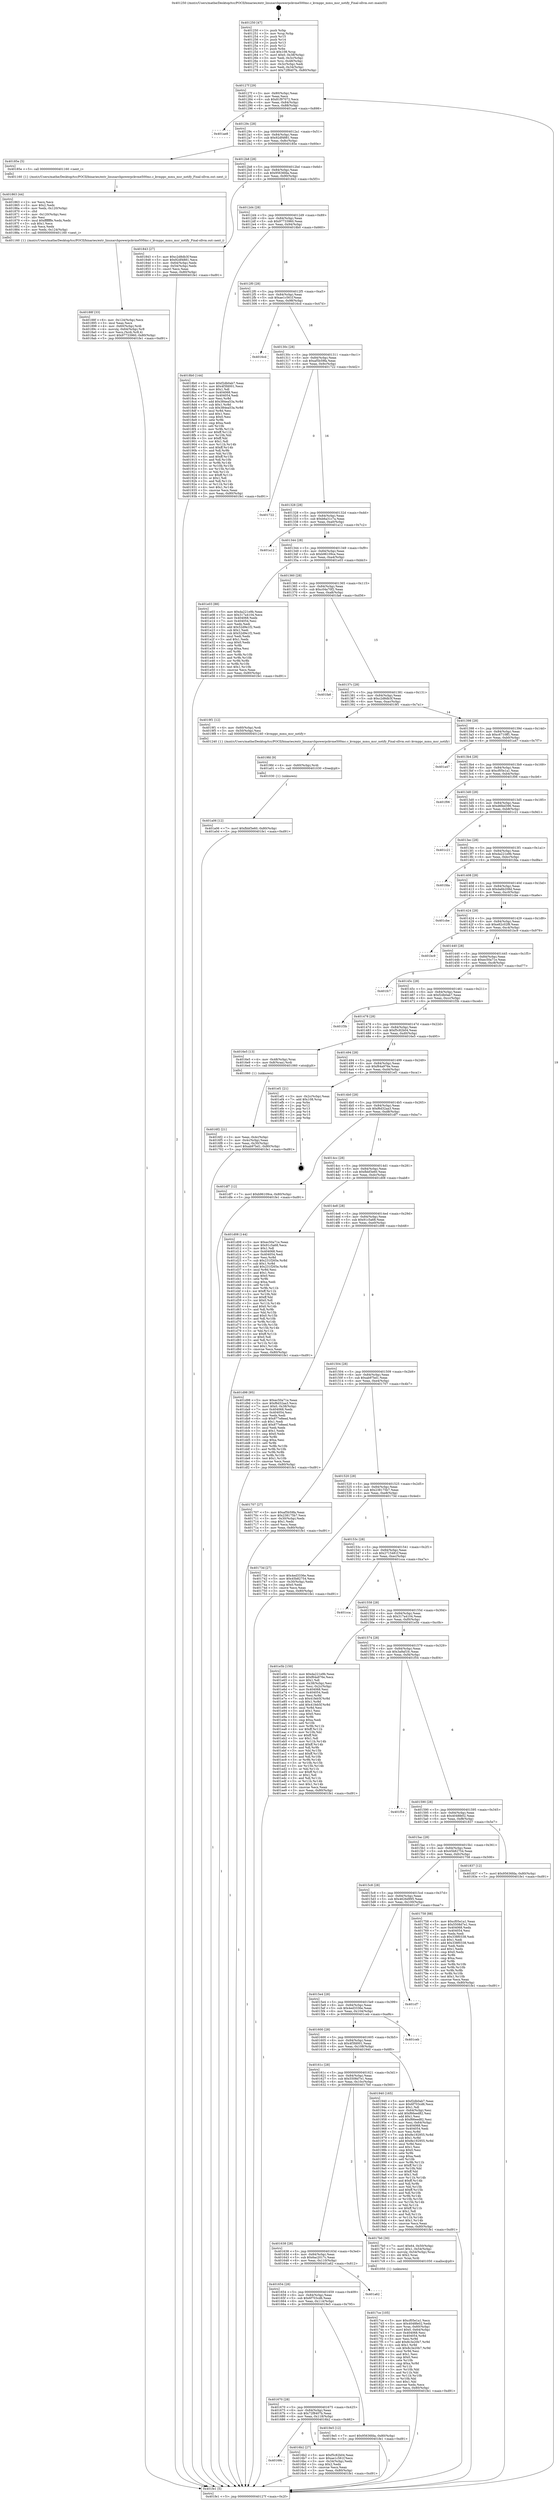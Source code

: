 digraph "0x401250" {
  label = "0x401250 (/mnt/c/Users/mathe/Desktop/tcc/POCII/binaries/extr_linuxarchpowerpckvme500mc.c_kvmppc_mmu_msr_notify_Final-ollvm.out::main(0))"
  labelloc = "t"
  node[shape=record]

  Entry [label="",width=0.3,height=0.3,shape=circle,fillcolor=black,style=filled]
  "0x40127f" [label="{
     0x40127f [29]\l
     | [instrs]\l
     &nbsp;&nbsp;0x40127f \<+3\>: mov -0x80(%rbp),%eax\l
     &nbsp;&nbsp;0x401282 \<+2\>: mov %eax,%ecx\l
     &nbsp;&nbsp;0x401284 \<+6\>: sub $0x81f97072,%ecx\l
     &nbsp;&nbsp;0x40128a \<+6\>: mov %eax,-0x84(%rbp)\l
     &nbsp;&nbsp;0x401290 \<+6\>: mov %ecx,-0x88(%rbp)\l
     &nbsp;&nbsp;0x401296 \<+6\>: je 0000000000401ae8 \<main+0x898\>\l
  }"]
  "0x401ae8" [label="{
     0x401ae8\l
  }", style=dashed]
  "0x40129c" [label="{
     0x40129c [28]\l
     | [instrs]\l
     &nbsp;&nbsp;0x40129c \<+5\>: jmp 00000000004012a1 \<main+0x51\>\l
     &nbsp;&nbsp;0x4012a1 \<+6\>: mov -0x84(%rbp),%eax\l
     &nbsp;&nbsp;0x4012a7 \<+5\>: sub $0x92df4881,%eax\l
     &nbsp;&nbsp;0x4012ac \<+6\>: mov %eax,-0x8c(%rbp)\l
     &nbsp;&nbsp;0x4012b2 \<+6\>: je 000000000040185e \<main+0x60e\>\l
  }"]
  Exit [label="",width=0.3,height=0.3,shape=circle,fillcolor=black,style=filled,peripheries=2]
  "0x40185e" [label="{
     0x40185e [5]\l
     | [instrs]\l
     &nbsp;&nbsp;0x40185e \<+5\>: call 0000000000401160 \<next_i\>\l
     | [calls]\l
     &nbsp;&nbsp;0x401160 \{1\} (/mnt/c/Users/mathe/Desktop/tcc/POCII/binaries/extr_linuxarchpowerpckvme500mc.c_kvmppc_mmu_msr_notify_Final-ollvm.out::next_i)\l
  }"]
  "0x4012b8" [label="{
     0x4012b8 [28]\l
     | [instrs]\l
     &nbsp;&nbsp;0x4012b8 \<+5\>: jmp 00000000004012bd \<main+0x6d\>\l
     &nbsp;&nbsp;0x4012bd \<+6\>: mov -0x84(%rbp),%eax\l
     &nbsp;&nbsp;0x4012c3 \<+5\>: sub $0x95636fda,%eax\l
     &nbsp;&nbsp;0x4012c8 \<+6\>: mov %eax,-0x90(%rbp)\l
     &nbsp;&nbsp;0x4012ce \<+6\>: je 0000000000401843 \<main+0x5f3\>\l
  }"]
  "0x401a06" [label="{
     0x401a06 [12]\l
     | [instrs]\l
     &nbsp;&nbsp;0x401a06 \<+7\>: movl $0xfbbf3e60,-0x80(%rbp)\l
     &nbsp;&nbsp;0x401a0d \<+5\>: jmp 0000000000401fe1 \<main+0xd91\>\l
  }"]
  "0x401843" [label="{
     0x401843 [27]\l
     | [instrs]\l
     &nbsp;&nbsp;0x401843 \<+5\>: mov $0xc2d8db3f,%eax\l
     &nbsp;&nbsp;0x401848 \<+5\>: mov $0x92df4881,%ecx\l
     &nbsp;&nbsp;0x40184d \<+3\>: mov -0x64(%rbp),%edx\l
     &nbsp;&nbsp;0x401850 \<+3\>: cmp -0x54(%rbp),%edx\l
     &nbsp;&nbsp;0x401853 \<+3\>: cmovl %ecx,%eax\l
     &nbsp;&nbsp;0x401856 \<+3\>: mov %eax,-0x80(%rbp)\l
     &nbsp;&nbsp;0x401859 \<+5\>: jmp 0000000000401fe1 \<main+0xd91\>\l
  }"]
  "0x4012d4" [label="{
     0x4012d4 [28]\l
     | [instrs]\l
     &nbsp;&nbsp;0x4012d4 \<+5\>: jmp 00000000004012d9 \<main+0x89\>\l
     &nbsp;&nbsp;0x4012d9 \<+6\>: mov -0x84(%rbp),%eax\l
     &nbsp;&nbsp;0x4012df \<+5\>: sub $0x97733960,%eax\l
     &nbsp;&nbsp;0x4012e4 \<+6\>: mov %eax,-0x94(%rbp)\l
     &nbsp;&nbsp;0x4012ea \<+6\>: je 00000000004018b0 \<main+0x660\>\l
  }"]
  "0x4019fd" [label="{
     0x4019fd [9]\l
     | [instrs]\l
     &nbsp;&nbsp;0x4019fd \<+4\>: mov -0x60(%rbp),%rdi\l
     &nbsp;&nbsp;0x401a01 \<+5\>: call 0000000000401030 \<free@plt\>\l
     | [calls]\l
     &nbsp;&nbsp;0x401030 \{1\} (unknown)\l
  }"]
  "0x4018b0" [label="{
     0x4018b0 [144]\l
     | [instrs]\l
     &nbsp;&nbsp;0x4018b0 \<+5\>: mov $0xf2db0ab7,%eax\l
     &nbsp;&nbsp;0x4018b5 \<+5\>: mov $0x4f3fd001,%ecx\l
     &nbsp;&nbsp;0x4018ba \<+2\>: mov $0x1,%dl\l
     &nbsp;&nbsp;0x4018bc \<+7\>: mov 0x404068,%esi\l
     &nbsp;&nbsp;0x4018c3 \<+7\>: mov 0x404054,%edi\l
     &nbsp;&nbsp;0x4018ca \<+3\>: mov %esi,%r8d\l
     &nbsp;&nbsp;0x4018cd \<+7\>: add $0x384ea53a,%r8d\l
     &nbsp;&nbsp;0x4018d4 \<+4\>: sub $0x1,%r8d\l
     &nbsp;&nbsp;0x4018d8 \<+7\>: sub $0x384ea53a,%r8d\l
     &nbsp;&nbsp;0x4018df \<+4\>: imul %r8d,%esi\l
     &nbsp;&nbsp;0x4018e3 \<+3\>: and $0x1,%esi\l
     &nbsp;&nbsp;0x4018e6 \<+3\>: cmp $0x0,%esi\l
     &nbsp;&nbsp;0x4018e9 \<+4\>: sete %r9b\l
     &nbsp;&nbsp;0x4018ed \<+3\>: cmp $0xa,%edi\l
     &nbsp;&nbsp;0x4018f0 \<+4\>: setl %r10b\l
     &nbsp;&nbsp;0x4018f4 \<+3\>: mov %r9b,%r11b\l
     &nbsp;&nbsp;0x4018f7 \<+4\>: xor $0xff,%r11b\l
     &nbsp;&nbsp;0x4018fb \<+3\>: mov %r10b,%bl\l
     &nbsp;&nbsp;0x4018fe \<+3\>: xor $0xff,%bl\l
     &nbsp;&nbsp;0x401901 \<+3\>: xor $0x1,%dl\l
     &nbsp;&nbsp;0x401904 \<+3\>: mov %r11b,%r14b\l
     &nbsp;&nbsp;0x401907 \<+4\>: and $0xff,%r14b\l
     &nbsp;&nbsp;0x40190b \<+3\>: and %dl,%r9b\l
     &nbsp;&nbsp;0x40190e \<+3\>: mov %bl,%r15b\l
     &nbsp;&nbsp;0x401911 \<+4\>: and $0xff,%r15b\l
     &nbsp;&nbsp;0x401915 \<+3\>: and %dl,%r10b\l
     &nbsp;&nbsp;0x401918 \<+3\>: or %r9b,%r14b\l
     &nbsp;&nbsp;0x40191b \<+3\>: or %r10b,%r15b\l
     &nbsp;&nbsp;0x40191e \<+3\>: xor %r15b,%r14b\l
     &nbsp;&nbsp;0x401921 \<+3\>: or %bl,%r11b\l
     &nbsp;&nbsp;0x401924 \<+4\>: xor $0xff,%r11b\l
     &nbsp;&nbsp;0x401928 \<+3\>: or $0x1,%dl\l
     &nbsp;&nbsp;0x40192b \<+3\>: and %dl,%r11b\l
     &nbsp;&nbsp;0x40192e \<+3\>: or %r11b,%r14b\l
     &nbsp;&nbsp;0x401931 \<+4\>: test $0x1,%r14b\l
     &nbsp;&nbsp;0x401935 \<+3\>: cmovne %ecx,%eax\l
     &nbsp;&nbsp;0x401938 \<+3\>: mov %eax,-0x80(%rbp)\l
     &nbsp;&nbsp;0x40193b \<+5\>: jmp 0000000000401fe1 \<main+0xd91\>\l
  }"]
  "0x4012f0" [label="{
     0x4012f0 [28]\l
     | [instrs]\l
     &nbsp;&nbsp;0x4012f0 \<+5\>: jmp 00000000004012f5 \<main+0xa5\>\l
     &nbsp;&nbsp;0x4012f5 \<+6\>: mov -0x84(%rbp),%eax\l
     &nbsp;&nbsp;0x4012fb \<+5\>: sub $0xae1c561f,%eax\l
     &nbsp;&nbsp;0x401300 \<+6\>: mov %eax,-0x98(%rbp)\l
     &nbsp;&nbsp;0x401306 \<+6\>: je 00000000004016cd \<main+0x47d\>\l
  }"]
  "0x40188f" [label="{
     0x40188f [33]\l
     | [instrs]\l
     &nbsp;&nbsp;0x40188f \<+6\>: mov -0x124(%rbp),%ecx\l
     &nbsp;&nbsp;0x401895 \<+3\>: imul %eax,%ecx\l
     &nbsp;&nbsp;0x401898 \<+4\>: mov -0x60(%rbp),%rdi\l
     &nbsp;&nbsp;0x40189c \<+4\>: movslq -0x64(%rbp),%r8\l
     &nbsp;&nbsp;0x4018a0 \<+4\>: mov %ecx,(%rdi,%r8,4)\l
     &nbsp;&nbsp;0x4018a4 \<+7\>: movl $0x97733960,-0x80(%rbp)\l
     &nbsp;&nbsp;0x4018ab \<+5\>: jmp 0000000000401fe1 \<main+0xd91\>\l
  }"]
  "0x4016cd" [label="{
     0x4016cd\l
  }", style=dashed]
  "0x40130c" [label="{
     0x40130c [28]\l
     | [instrs]\l
     &nbsp;&nbsp;0x40130c \<+5\>: jmp 0000000000401311 \<main+0xc1\>\l
     &nbsp;&nbsp;0x401311 \<+6\>: mov -0x84(%rbp),%eax\l
     &nbsp;&nbsp;0x401317 \<+5\>: sub $0xaf5b59fa,%eax\l
     &nbsp;&nbsp;0x40131c \<+6\>: mov %eax,-0x9c(%rbp)\l
     &nbsp;&nbsp;0x401322 \<+6\>: je 0000000000401722 \<main+0x4d2\>\l
  }"]
  "0x401863" [label="{
     0x401863 [44]\l
     | [instrs]\l
     &nbsp;&nbsp;0x401863 \<+2\>: xor %ecx,%ecx\l
     &nbsp;&nbsp;0x401865 \<+5\>: mov $0x2,%edx\l
     &nbsp;&nbsp;0x40186a \<+6\>: mov %edx,-0x120(%rbp)\l
     &nbsp;&nbsp;0x401870 \<+1\>: cltd\l
     &nbsp;&nbsp;0x401871 \<+6\>: mov -0x120(%rbp),%esi\l
     &nbsp;&nbsp;0x401877 \<+2\>: idiv %esi\l
     &nbsp;&nbsp;0x401879 \<+6\>: imul $0xfffffffe,%edx,%edx\l
     &nbsp;&nbsp;0x40187f \<+3\>: sub $0x1,%ecx\l
     &nbsp;&nbsp;0x401882 \<+2\>: sub %ecx,%edx\l
     &nbsp;&nbsp;0x401884 \<+6\>: mov %edx,-0x124(%rbp)\l
     &nbsp;&nbsp;0x40188a \<+5\>: call 0000000000401160 \<next_i\>\l
     | [calls]\l
     &nbsp;&nbsp;0x401160 \{1\} (/mnt/c/Users/mathe/Desktop/tcc/POCII/binaries/extr_linuxarchpowerpckvme500mc.c_kvmppc_mmu_msr_notify_Final-ollvm.out::next_i)\l
  }"]
  "0x401722" [label="{
     0x401722\l
  }", style=dashed]
  "0x401328" [label="{
     0x401328 [28]\l
     | [instrs]\l
     &nbsp;&nbsp;0x401328 \<+5\>: jmp 000000000040132d \<main+0xdd\>\l
     &nbsp;&nbsp;0x40132d \<+6\>: mov -0x84(%rbp),%eax\l
     &nbsp;&nbsp;0x401333 \<+5\>: sub $0xb6a31c7a,%eax\l
     &nbsp;&nbsp;0x401338 \<+6\>: mov %eax,-0xa0(%rbp)\l
     &nbsp;&nbsp;0x40133e \<+6\>: je 0000000000401a12 \<main+0x7c2\>\l
  }"]
  "0x4017ce" [label="{
     0x4017ce [105]\l
     | [instrs]\l
     &nbsp;&nbsp;0x4017ce \<+5\>: mov $0xcf05e1a1,%ecx\l
     &nbsp;&nbsp;0x4017d3 \<+5\>: mov $0x4048fe02,%edx\l
     &nbsp;&nbsp;0x4017d8 \<+4\>: mov %rax,-0x60(%rbp)\l
     &nbsp;&nbsp;0x4017dc \<+7\>: movl $0x0,-0x64(%rbp)\l
     &nbsp;&nbsp;0x4017e3 \<+7\>: mov 0x404068,%esi\l
     &nbsp;&nbsp;0x4017ea \<+8\>: mov 0x404054,%r8d\l
     &nbsp;&nbsp;0x4017f2 \<+3\>: mov %esi,%r9d\l
     &nbsp;&nbsp;0x4017f5 \<+7\>: add $0x8c3e20b7,%r9d\l
     &nbsp;&nbsp;0x4017fc \<+4\>: sub $0x1,%r9d\l
     &nbsp;&nbsp;0x401800 \<+7\>: sub $0x8c3e20b7,%r9d\l
     &nbsp;&nbsp;0x401807 \<+4\>: imul %r9d,%esi\l
     &nbsp;&nbsp;0x40180b \<+3\>: and $0x1,%esi\l
     &nbsp;&nbsp;0x40180e \<+3\>: cmp $0x0,%esi\l
     &nbsp;&nbsp;0x401811 \<+4\>: sete %r10b\l
     &nbsp;&nbsp;0x401815 \<+4\>: cmp $0xa,%r8d\l
     &nbsp;&nbsp;0x401819 \<+4\>: setl %r11b\l
     &nbsp;&nbsp;0x40181d \<+3\>: mov %r10b,%bl\l
     &nbsp;&nbsp;0x401820 \<+3\>: and %r11b,%bl\l
     &nbsp;&nbsp;0x401823 \<+3\>: xor %r11b,%r10b\l
     &nbsp;&nbsp;0x401826 \<+3\>: or %r10b,%bl\l
     &nbsp;&nbsp;0x401829 \<+3\>: test $0x1,%bl\l
     &nbsp;&nbsp;0x40182c \<+3\>: cmovne %edx,%ecx\l
     &nbsp;&nbsp;0x40182f \<+3\>: mov %ecx,-0x80(%rbp)\l
     &nbsp;&nbsp;0x401832 \<+5\>: jmp 0000000000401fe1 \<main+0xd91\>\l
  }"]
  "0x401a12" [label="{
     0x401a12\l
  }", style=dashed]
  "0x401344" [label="{
     0x401344 [28]\l
     | [instrs]\l
     &nbsp;&nbsp;0x401344 \<+5\>: jmp 0000000000401349 \<main+0xf9\>\l
     &nbsp;&nbsp;0x401349 \<+6\>: mov -0x84(%rbp),%eax\l
     &nbsp;&nbsp;0x40134f \<+5\>: sub $0xb96109ce,%eax\l
     &nbsp;&nbsp;0x401354 \<+6\>: mov %eax,-0xa4(%rbp)\l
     &nbsp;&nbsp;0x40135a \<+6\>: je 0000000000401e03 \<main+0xbb3\>\l
  }"]
  "0x4016f2" [label="{
     0x4016f2 [21]\l
     | [instrs]\l
     &nbsp;&nbsp;0x4016f2 \<+3\>: mov %eax,-0x4c(%rbp)\l
     &nbsp;&nbsp;0x4016f5 \<+3\>: mov -0x4c(%rbp),%eax\l
     &nbsp;&nbsp;0x4016f8 \<+3\>: mov %eax,-0x30(%rbp)\l
     &nbsp;&nbsp;0x4016fb \<+7\>: movl $0xab97bd1,-0x80(%rbp)\l
     &nbsp;&nbsp;0x401702 \<+5\>: jmp 0000000000401fe1 \<main+0xd91\>\l
  }"]
  "0x401e03" [label="{
     0x401e03 [88]\l
     | [instrs]\l
     &nbsp;&nbsp;0x401e03 \<+5\>: mov $0xda221e9b,%eax\l
     &nbsp;&nbsp;0x401e08 \<+5\>: mov $0x317a4104,%ecx\l
     &nbsp;&nbsp;0x401e0d \<+7\>: mov 0x404068,%edx\l
     &nbsp;&nbsp;0x401e14 \<+7\>: mov 0x404054,%esi\l
     &nbsp;&nbsp;0x401e1b \<+2\>: mov %edx,%edi\l
     &nbsp;&nbsp;0x401e1d \<+6\>: add $0x52d9e1f2,%edi\l
     &nbsp;&nbsp;0x401e23 \<+3\>: sub $0x1,%edi\l
     &nbsp;&nbsp;0x401e26 \<+6\>: sub $0x52d9e1f2,%edi\l
     &nbsp;&nbsp;0x401e2c \<+3\>: imul %edi,%edx\l
     &nbsp;&nbsp;0x401e2f \<+3\>: and $0x1,%edx\l
     &nbsp;&nbsp;0x401e32 \<+3\>: cmp $0x0,%edx\l
     &nbsp;&nbsp;0x401e35 \<+4\>: sete %r8b\l
     &nbsp;&nbsp;0x401e39 \<+3\>: cmp $0xa,%esi\l
     &nbsp;&nbsp;0x401e3c \<+4\>: setl %r9b\l
     &nbsp;&nbsp;0x401e40 \<+3\>: mov %r8b,%r10b\l
     &nbsp;&nbsp;0x401e43 \<+3\>: and %r9b,%r10b\l
     &nbsp;&nbsp;0x401e46 \<+3\>: xor %r9b,%r8b\l
     &nbsp;&nbsp;0x401e49 \<+3\>: or %r8b,%r10b\l
     &nbsp;&nbsp;0x401e4c \<+4\>: test $0x1,%r10b\l
     &nbsp;&nbsp;0x401e50 \<+3\>: cmovne %ecx,%eax\l
     &nbsp;&nbsp;0x401e53 \<+3\>: mov %eax,-0x80(%rbp)\l
     &nbsp;&nbsp;0x401e56 \<+5\>: jmp 0000000000401fe1 \<main+0xd91\>\l
  }"]
  "0x401360" [label="{
     0x401360 [28]\l
     | [instrs]\l
     &nbsp;&nbsp;0x401360 \<+5\>: jmp 0000000000401365 \<main+0x115\>\l
     &nbsp;&nbsp;0x401365 \<+6\>: mov -0x84(%rbp),%eax\l
     &nbsp;&nbsp;0x40136b \<+5\>: sub $0xc04a70f2,%eax\l
     &nbsp;&nbsp;0x401370 \<+6\>: mov %eax,-0xa8(%rbp)\l
     &nbsp;&nbsp;0x401376 \<+6\>: je 0000000000401fa6 \<main+0xd56\>\l
  }"]
  "0x401250" [label="{
     0x401250 [47]\l
     | [instrs]\l
     &nbsp;&nbsp;0x401250 \<+1\>: push %rbp\l
     &nbsp;&nbsp;0x401251 \<+3\>: mov %rsp,%rbp\l
     &nbsp;&nbsp;0x401254 \<+2\>: push %r15\l
     &nbsp;&nbsp;0x401256 \<+2\>: push %r14\l
     &nbsp;&nbsp;0x401258 \<+2\>: push %r13\l
     &nbsp;&nbsp;0x40125a \<+2\>: push %r12\l
     &nbsp;&nbsp;0x40125c \<+1\>: push %rbx\l
     &nbsp;&nbsp;0x40125d \<+7\>: sub $0x108,%rsp\l
     &nbsp;&nbsp;0x401264 \<+7\>: movl $0x0,-0x38(%rbp)\l
     &nbsp;&nbsp;0x40126b \<+3\>: mov %edi,-0x3c(%rbp)\l
     &nbsp;&nbsp;0x40126e \<+4\>: mov %rsi,-0x48(%rbp)\l
     &nbsp;&nbsp;0x401272 \<+3\>: mov -0x3c(%rbp),%edi\l
     &nbsp;&nbsp;0x401275 \<+3\>: mov %edi,-0x34(%rbp)\l
     &nbsp;&nbsp;0x401278 \<+7\>: movl $0x72f8407b,-0x80(%rbp)\l
  }"]
  "0x401fa6" [label="{
     0x401fa6\l
  }", style=dashed]
  "0x40137c" [label="{
     0x40137c [28]\l
     | [instrs]\l
     &nbsp;&nbsp;0x40137c \<+5\>: jmp 0000000000401381 \<main+0x131\>\l
     &nbsp;&nbsp;0x401381 \<+6\>: mov -0x84(%rbp),%eax\l
     &nbsp;&nbsp;0x401387 \<+5\>: sub $0xc2d8db3f,%eax\l
     &nbsp;&nbsp;0x40138c \<+6\>: mov %eax,-0xac(%rbp)\l
     &nbsp;&nbsp;0x401392 \<+6\>: je 00000000004019f1 \<main+0x7a1\>\l
  }"]
  "0x401fe1" [label="{
     0x401fe1 [5]\l
     | [instrs]\l
     &nbsp;&nbsp;0x401fe1 \<+5\>: jmp 000000000040127f \<main+0x2f\>\l
  }"]
  "0x4019f1" [label="{
     0x4019f1 [12]\l
     | [instrs]\l
     &nbsp;&nbsp;0x4019f1 \<+4\>: mov -0x60(%rbp),%rdi\l
     &nbsp;&nbsp;0x4019f5 \<+3\>: mov -0x50(%rbp),%esi\l
     &nbsp;&nbsp;0x4019f8 \<+5\>: call 0000000000401240 \<kvmppc_mmu_msr_notify\>\l
     | [calls]\l
     &nbsp;&nbsp;0x401240 \{1\} (/mnt/c/Users/mathe/Desktop/tcc/POCII/binaries/extr_linuxarchpowerpckvme500mc.c_kvmppc_mmu_msr_notify_Final-ollvm.out::kvmppc_mmu_msr_notify)\l
  }"]
  "0x401398" [label="{
     0x401398 [28]\l
     | [instrs]\l
     &nbsp;&nbsp;0x401398 \<+5\>: jmp 000000000040139d \<main+0x14d\>\l
     &nbsp;&nbsp;0x40139d \<+6\>: mov -0x84(%rbp),%eax\l
     &nbsp;&nbsp;0x4013a3 \<+5\>: sub $0xc6710ff1,%eax\l
     &nbsp;&nbsp;0x4013a8 \<+6\>: mov %eax,-0xb0(%rbp)\l
     &nbsp;&nbsp;0x4013ae \<+6\>: je 0000000000401a47 \<main+0x7f7\>\l
  }"]
  "0x40168c" [label="{
     0x40168c\l
  }", style=dashed]
  "0x401a47" [label="{
     0x401a47\l
  }", style=dashed]
  "0x4013b4" [label="{
     0x4013b4 [28]\l
     | [instrs]\l
     &nbsp;&nbsp;0x4013b4 \<+5\>: jmp 00000000004013b9 \<main+0x169\>\l
     &nbsp;&nbsp;0x4013b9 \<+6\>: mov -0x84(%rbp),%eax\l
     &nbsp;&nbsp;0x4013bf \<+5\>: sub $0xcf05e1a1,%eax\l
     &nbsp;&nbsp;0x4013c4 \<+6\>: mov %eax,-0xb4(%rbp)\l
     &nbsp;&nbsp;0x4013ca \<+6\>: je 0000000000401f06 \<main+0xcb6\>\l
  }"]
  "0x4016b2" [label="{
     0x4016b2 [27]\l
     | [instrs]\l
     &nbsp;&nbsp;0x4016b2 \<+5\>: mov $0xf5c82b04,%eax\l
     &nbsp;&nbsp;0x4016b7 \<+5\>: mov $0xae1c561f,%ecx\l
     &nbsp;&nbsp;0x4016bc \<+3\>: mov -0x34(%rbp),%edx\l
     &nbsp;&nbsp;0x4016bf \<+3\>: cmp $0x2,%edx\l
     &nbsp;&nbsp;0x4016c2 \<+3\>: cmovne %ecx,%eax\l
     &nbsp;&nbsp;0x4016c5 \<+3\>: mov %eax,-0x80(%rbp)\l
     &nbsp;&nbsp;0x4016c8 \<+5\>: jmp 0000000000401fe1 \<main+0xd91\>\l
  }"]
  "0x401f06" [label="{
     0x401f06\l
  }", style=dashed]
  "0x4013d0" [label="{
     0x4013d0 [28]\l
     | [instrs]\l
     &nbsp;&nbsp;0x4013d0 \<+5\>: jmp 00000000004013d5 \<main+0x185\>\l
     &nbsp;&nbsp;0x4013d5 \<+6\>: mov -0x84(%rbp),%eax\l
     &nbsp;&nbsp;0x4013db \<+5\>: sub $0xd6fed396,%eax\l
     &nbsp;&nbsp;0x4013e0 \<+6\>: mov %eax,-0xb8(%rbp)\l
     &nbsp;&nbsp;0x4013e6 \<+6\>: je 0000000000401c21 \<main+0x9d1\>\l
  }"]
  "0x401670" [label="{
     0x401670 [28]\l
     | [instrs]\l
     &nbsp;&nbsp;0x401670 \<+5\>: jmp 0000000000401675 \<main+0x425\>\l
     &nbsp;&nbsp;0x401675 \<+6\>: mov -0x84(%rbp),%eax\l
     &nbsp;&nbsp;0x40167b \<+5\>: sub $0x72f8407b,%eax\l
     &nbsp;&nbsp;0x401680 \<+6\>: mov %eax,-0x118(%rbp)\l
     &nbsp;&nbsp;0x401686 \<+6\>: je 00000000004016b2 \<main+0x462\>\l
  }"]
  "0x401c21" [label="{
     0x401c21\l
  }", style=dashed]
  "0x4013ec" [label="{
     0x4013ec [28]\l
     | [instrs]\l
     &nbsp;&nbsp;0x4013ec \<+5\>: jmp 00000000004013f1 \<main+0x1a1\>\l
     &nbsp;&nbsp;0x4013f1 \<+6\>: mov -0x84(%rbp),%eax\l
     &nbsp;&nbsp;0x4013f7 \<+5\>: sub $0xda221e9b,%eax\l
     &nbsp;&nbsp;0x4013fc \<+6\>: mov %eax,-0xbc(%rbp)\l
     &nbsp;&nbsp;0x401402 \<+6\>: je 0000000000401fda \<main+0xd8a\>\l
  }"]
  "0x4019e5" [label="{
     0x4019e5 [12]\l
     | [instrs]\l
     &nbsp;&nbsp;0x4019e5 \<+7\>: movl $0x95636fda,-0x80(%rbp)\l
     &nbsp;&nbsp;0x4019ec \<+5\>: jmp 0000000000401fe1 \<main+0xd91\>\l
  }"]
  "0x401fda" [label="{
     0x401fda\l
  }", style=dashed]
  "0x401408" [label="{
     0x401408 [28]\l
     | [instrs]\l
     &nbsp;&nbsp;0x401408 \<+5\>: jmp 000000000040140d \<main+0x1bd\>\l
     &nbsp;&nbsp;0x40140d \<+6\>: mov -0x84(%rbp),%eax\l
     &nbsp;&nbsp;0x401413 \<+5\>: sub $0xda6b208d,%eax\l
     &nbsp;&nbsp;0x401418 \<+6\>: mov %eax,-0xc0(%rbp)\l
     &nbsp;&nbsp;0x40141e \<+6\>: je 0000000000401cbe \<main+0xa6e\>\l
  }"]
  "0x401654" [label="{
     0x401654 [28]\l
     | [instrs]\l
     &nbsp;&nbsp;0x401654 \<+5\>: jmp 0000000000401659 \<main+0x409\>\l
     &nbsp;&nbsp;0x401659 \<+6\>: mov -0x84(%rbp),%eax\l
     &nbsp;&nbsp;0x40165f \<+5\>: sub $0x6f703cd6,%eax\l
     &nbsp;&nbsp;0x401664 \<+6\>: mov %eax,-0x114(%rbp)\l
     &nbsp;&nbsp;0x40166a \<+6\>: je 00000000004019e5 \<main+0x795\>\l
  }"]
  "0x401cbe" [label="{
     0x401cbe\l
  }", style=dashed]
  "0x401424" [label="{
     0x401424 [28]\l
     | [instrs]\l
     &nbsp;&nbsp;0x401424 \<+5\>: jmp 0000000000401429 \<main+0x1d9\>\l
     &nbsp;&nbsp;0x401429 \<+6\>: mov -0x84(%rbp),%eax\l
     &nbsp;&nbsp;0x40142f \<+5\>: sub $0xe82c02f8,%eax\l
     &nbsp;&nbsp;0x401434 \<+6\>: mov %eax,-0xc4(%rbp)\l
     &nbsp;&nbsp;0x40143a \<+6\>: je 0000000000401bc9 \<main+0x979\>\l
  }"]
  "0x401a62" [label="{
     0x401a62\l
  }", style=dashed]
  "0x401bc9" [label="{
     0x401bc9\l
  }", style=dashed]
  "0x401440" [label="{
     0x401440 [28]\l
     | [instrs]\l
     &nbsp;&nbsp;0x401440 \<+5\>: jmp 0000000000401445 \<main+0x1f5\>\l
     &nbsp;&nbsp;0x401445 \<+6\>: mov -0x84(%rbp),%eax\l
     &nbsp;&nbsp;0x40144b \<+5\>: sub $0xec50a71e,%eax\l
     &nbsp;&nbsp;0x401450 \<+6\>: mov %eax,-0xc8(%rbp)\l
     &nbsp;&nbsp;0x401456 \<+6\>: je 0000000000401fc7 \<main+0xd77\>\l
  }"]
  "0x401638" [label="{
     0x401638 [28]\l
     | [instrs]\l
     &nbsp;&nbsp;0x401638 \<+5\>: jmp 000000000040163d \<main+0x3ed\>\l
     &nbsp;&nbsp;0x40163d \<+6\>: mov -0x84(%rbp),%eax\l
     &nbsp;&nbsp;0x401643 \<+5\>: sub $0x6ac2017c,%eax\l
     &nbsp;&nbsp;0x401648 \<+6\>: mov %eax,-0x110(%rbp)\l
     &nbsp;&nbsp;0x40164e \<+6\>: je 0000000000401a62 \<main+0x812\>\l
  }"]
  "0x401fc7" [label="{
     0x401fc7\l
  }", style=dashed]
  "0x40145c" [label="{
     0x40145c [28]\l
     | [instrs]\l
     &nbsp;&nbsp;0x40145c \<+5\>: jmp 0000000000401461 \<main+0x211\>\l
     &nbsp;&nbsp;0x401461 \<+6\>: mov -0x84(%rbp),%eax\l
     &nbsp;&nbsp;0x401467 \<+5\>: sub $0xf2db0ab7,%eax\l
     &nbsp;&nbsp;0x40146c \<+6\>: mov %eax,-0xcc(%rbp)\l
     &nbsp;&nbsp;0x401472 \<+6\>: je 0000000000401f3b \<main+0xceb\>\l
  }"]
  "0x4017b0" [label="{
     0x4017b0 [30]\l
     | [instrs]\l
     &nbsp;&nbsp;0x4017b0 \<+7\>: movl $0x64,-0x50(%rbp)\l
     &nbsp;&nbsp;0x4017b7 \<+7\>: movl $0x1,-0x54(%rbp)\l
     &nbsp;&nbsp;0x4017be \<+4\>: movslq -0x54(%rbp),%rax\l
     &nbsp;&nbsp;0x4017c2 \<+4\>: shl $0x2,%rax\l
     &nbsp;&nbsp;0x4017c6 \<+3\>: mov %rax,%rdi\l
     &nbsp;&nbsp;0x4017c9 \<+5\>: call 0000000000401050 \<malloc@plt\>\l
     | [calls]\l
     &nbsp;&nbsp;0x401050 \{1\} (unknown)\l
  }"]
  "0x401f3b" [label="{
     0x401f3b\l
  }", style=dashed]
  "0x401478" [label="{
     0x401478 [28]\l
     | [instrs]\l
     &nbsp;&nbsp;0x401478 \<+5\>: jmp 000000000040147d \<main+0x22d\>\l
     &nbsp;&nbsp;0x40147d \<+6\>: mov -0x84(%rbp),%eax\l
     &nbsp;&nbsp;0x401483 \<+5\>: sub $0xf5c82b04,%eax\l
     &nbsp;&nbsp;0x401488 \<+6\>: mov %eax,-0xd0(%rbp)\l
     &nbsp;&nbsp;0x40148e \<+6\>: je 00000000004016e5 \<main+0x495\>\l
  }"]
  "0x40161c" [label="{
     0x40161c [28]\l
     | [instrs]\l
     &nbsp;&nbsp;0x40161c \<+5\>: jmp 0000000000401621 \<main+0x3d1\>\l
     &nbsp;&nbsp;0x401621 \<+6\>: mov -0x84(%rbp),%eax\l
     &nbsp;&nbsp;0x401627 \<+5\>: sub $0x5508d7e1,%eax\l
     &nbsp;&nbsp;0x40162c \<+6\>: mov %eax,-0x10c(%rbp)\l
     &nbsp;&nbsp;0x401632 \<+6\>: je 00000000004017b0 \<main+0x560\>\l
  }"]
  "0x4016e5" [label="{
     0x4016e5 [13]\l
     | [instrs]\l
     &nbsp;&nbsp;0x4016e5 \<+4\>: mov -0x48(%rbp),%rax\l
     &nbsp;&nbsp;0x4016e9 \<+4\>: mov 0x8(%rax),%rdi\l
     &nbsp;&nbsp;0x4016ed \<+5\>: call 0000000000401060 \<atoi@plt\>\l
     | [calls]\l
     &nbsp;&nbsp;0x401060 \{1\} (unknown)\l
  }"]
  "0x401494" [label="{
     0x401494 [28]\l
     | [instrs]\l
     &nbsp;&nbsp;0x401494 \<+5\>: jmp 0000000000401499 \<main+0x249\>\l
     &nbsp;&nbsp;0x401499 \<+6\>: mov -0x84(%rbp),%eax\l
     &nbsp;&nbsp;0x40149f \<+5\>: sub $0xf64a976e,%eax\l
     &nbsp;&nbsp;0x4014a4 \<+6\>: mov %eax,-0xd4(%rbp)\l
     &nbsp;&nbsp;0x4014aa \<+6\>: je 0000000000401ef1 \<main+0xca1\>\l
  }"]
  "0x401940" [label="{
     0x401940 [165]\l
     | [instrs]\l
     &nbsp;&nbsp;0x401940 \<+5\>: mov $0xf2db0ab7,%eax\l
     &nbsp;&nbsp;0x401945 \<+5\>: mov $0x6f703cd6,%ecx\l
     &nbsp;&nbsp;0x40194a \<+2\>: mov $0x1,%dl\l
     &nbsp;&nbsp;0x40194c \<+3\>: mov -0x64(%rbp),%esi\l
     &nbsp;&nbsp;0x40194f \<+6\>: add $0xf66eed82,%esi\l
     &nbsp;&nbsp;0x401955 \<+3\>: add $0x1,%esi\l
     &nbsp;&nbsp;0x401958 \<+6\>: sub $0xf66eed82,%esi\l
     &nbsp;&nbsp;0x40195e \<+3\>: mov %esi,-0x64(%rbp)\l
     &nbsp;&nbsp;0x401961 \<+7\>: mov 0x404068,%esi\l
     &nbsp;&nbsp;0x401968 \<+7\>: mov 0x404054,%edi\l
     &nbsp;&nbsp;0x40196f \<+3\>: mov %esi,%r8d\l
     &nbsp;&nbsp;0x401972 \<+7\>: sub $0x8e192955,%r8d\l
     &nbsp;&nbsp;0x401979 \<+4\>: sub $0x1,%r8d\l
     &nbsp;&nbsp;0x40197d \<+7\>: add $0x8e192955,%r8d\l
     &nbsp;&nbsp;0x401984 \<+4\>: imul %r8d,%esi\l
     &nbsp;&nbsp;0x401988 \<+3\>: and $0x1,%esi\l
     &nbsp;&nbsp;0x40198b \<+3\>: cmp $0x0,%esi\l
     &nbsp;&nbsp;0x40198e \<+4\>: sete %r9b\l
     &nbsp;&nbsp;0x401992 \<+3\>: cmp $0xa,%edi\l
     &nbsp;&nbsp;0x401995 \<+4\>: setl %r10b\l
     &nbsp;&nbsp;0x401999 \<+3\>: mov %r9b,%r11b\l
     &nbsp;&nbsp;0x40199c \<+4\>: xor $0xff,%r11b\l
     &nbsp;&nbsp;0x4019a0 \<+3\>: mov %r10b,%bl\l
     &nbsp;&nbsp;0x4019a3 \<+3\>: xor $0xff,%bl\l
     &nbsp;&nbsp;0x4019a6 \<+3\>: xor $0x1,%dl\l
     &nbsp;&nbsp;0x4019a9 \<+3\>: mov %r11b,%r14b\l
     &nbsp;&nbsp;0x4019ac \<+4\>: and $0xff,%r14b\l
     &nbsp;&nbsp;0x4019b0 \<+3\>: and %dl,%r9b\l
     &nbsp;&nbsp;0x4019b3 \<+3\>: mov %bl,%r15b\l
     &nbsp;&nbsp;0x4019b6 \<+4\>: and $0xff,%r15b\l
     &nbsp;&nbsp;0x4019ba \<+3\>: and %dl,%r10b\l
     &nbsp;&nbsp;0x4019bd \<+3\>: or %r9b,%r14b\l
     &nbsp;&nbsp;0x4019c0 \<+3\>: or %r10b,%r15b\l
     &nbsp;&nbsp;0x4019c3 \<+3\>: xor %r15b,%r14b\l
     &nbsp;&nbsp;0x4019c6 \<+3\>: or %bl,%r11b\l
     &nbsp;&nbsp;0x4019c9 \<+4\>: xor $0xff,%r11b\l
     &nbsp;&nbsp;0x4019cd \<+3\>: or $0x1,%dl\l
     &nbsp;&nbsp;0x4019d0 \<+3\>: and %dl,%r11b\l
     &nbsp;&nbsp;0x4019d3 \<+3\>: or %r11b,%r14b\l
     &nbsp;&nbsp;0x4019d6 \<+4\>: test $0x1,%r14b\l
     &nbsp;&nbsp;0x4019da \<+3\>: cmovne %ecx,%eax\l
     &nbsp;&nbsp;0x4019dd \<+3\>: mov %eax,-0x80(%rbp)\l
     &nbsp;&nbsp;0x4019e0 \<+5\>: jmp 0000000000401fe1 \<main+0xd91\>\l
  }"]
  "0x401ef1" [label="{
     0x401ef1 [21]\l
     | [instrs]\l
     &nbsp;&nbsp;0x401ef1 \<+3\>: mov -0x2c(%rbp),%eax\l
     &nbsp;&nbsp;0x401ef4 \<+7\>: add $0x108,%rsp\l
     &nbsp;&nbsp;0x401efb \<+1\>: pop %rbx\l
     &nbsp;&nbsp;0x401efc \<+2\>: pop %r12\l
     &nbsp;&nbsp;0x401efe \<+2\>: pop %r13\l
     &nbsp;&nbsp;0x401f00 \<+2\>: pop %r14\l
     &nbsp;&nbsp;0x401f02 \<+2\>: pop %r15\l
     &nbsp;&nbsp;0x401f04 \<+1\>: pop %rbp\l
     &nbsp;&nbsp;0x401f05 \<+1\>: ret\l
  }"]
  "0x4014b0" [label="{
     0x4014b0 [28]\l
     | [instrs]\l
     &nbsp;&nbsp;0x4014b0 \<+5\>: jmp 00000000004014b5 \<main+0x265\>\l
     &nbsp;&nbsp;0x4014b5 \<+6\>: mov -0x84(%rbp),%eax\l
     &nbsp;&nbsp;0x4014bb \<+5\>: sub $0xf6d32aa3,%eax\l
     &nbsp;&nbsp;0x4014c0 \<+6\>: mov %eax,-0xd8(%rbp)\l
     &nbsp;&nbsp;0x4014c6 \<+6\>: je 0000000000401df7 \<main+0xba7\>\l
  }"]
  "0x401600" [label="{
     0x401600 [28]\l
     | [instrs]\l
     &nbsp;&nbsp;0x401600 \<+5\>: jmp 0000000000401605 \<main+0x3b5\>\l
     &nbsp;&nbsp;0x401605 \<+6\>: mov -0x84(%rbp),%eax\l
     &nbsp;&nbsp;0x40160b \<+5\>: sub $0x4f3fd001,%eax\l
     &nbsp;&nbsp;0x401610 \<+6\>: mov %eax,-0x108(%rbp)\l
     &nbsp;&nbsp;0x401616 \<+6\>: je 0000000000401940 \<main+0x6f0\>\l
  }"]
  "0x401df7" [label="{
     0x401df7 [12]\l
     | [instrs]\l
     &nbsp;&nbsp;0x401df7 \<+7\>: movl $0xb96109ce,-0x80(%rbp)\l
     &nbsp;&nbsp;0x401dfe \<+5\>: jmp 0000000000401fe1 \<main+0xd91\>\l
  }"]
  "0x4014cc" [label="{
     0x4014cc [28]\l
     | [instrs]\l
     &nbsp;&nbsp;0x4014cc \<+5\>: jmp 00000000004014d1 \<main+0x281\>\l
     &nbsp;&nbsp;0x4014d1 \<+6\>: mov -0x84(%rbp),%eax\l
     &nbsp;&nbsp;0x4014d7 \<+5\>: sub $0xfbbf3e60,%eax\l
     &nbsp;&nbsp;0x4014dc \<+6\>: mov %eax,-0xdc(%rbp)\l
     &nbsp;&nbsp;0x4014e2 \<+6\>: je 0000000000401d08 \<main+0xab8\>\l
  }"]
  "0x401ceb" [label="{
     0x401ceb\l
  }", style=dashed]
  "0x401d08" [label="{
     0x401d08 [144]\l
     | [instrs]\l
     &nbsp;&nbsp;0x401d08 \<+5\>: mov $0xec50a71e,%eax\l
     &nbsp;&nbsp;0x401d0d \<+5\>: mov $0x91c5a68,%ecx\l
     &nbsp;&nbsp;0x401d12 \<+2\>: mov $0x1,%dl\l
     &nbsp;&nbsp;0x401d14 \<+7\>: mov 0x404068,%esi\l
     &nbsp;&nbsp;0x401d1b \<+7\>: mov 0x404054,%edi\l
     &nbsp;&nbsp;0x401d22 \<+3\>: mov %esi,%r8d\l
     &nbsp;&nbsp;0x401d25 \<+7\>: sub $0x231f265e,%r8d\l
     &nbsp;&nbsp;0x401d2c \<+4\>: sub $0x1,%r8d\l
     &nbsp;&nbsp;0x401d30 \<+7\>: add $0x231f265e,%r8d\l
     &nbsp;&nbsp;0x401d37 \<+4\>: imul %r8d,%esi\l
     &nbsp;&nbsp;0x401d3b \<+3\>: and $0x1,%esi\l
     &nbsp;&nbsp;0x401d3e \<+3\>: cmp $0x0,%esi\l
     &nbsp;&nbsp;0x401d41 \<+4\>: sete %r9b\l
     &nbsp;&nbsp;0x401d45 \<+3\>: cmp $0xa,%edi\l
     &nbsp;&nbsp;0x401d48 \<+4\>: setl %r10b\l
     &nbsp;&nbsp;0x401d4c \<+3\>: mov %r9b,%r11b\l
     &nbsp;&nbsp;0x401d4f \<+4\>: xor $0xff,%r11b\l
     &nbsp;&nbsp;0x401d53 \<+3\>: mov %r10b,%bl\l
     &nbsp;&nbsp;0x401d56 \<+3\>: xor $0xff,%bl\l
     &nbsp;&nbsp;0x401d59 \<+3\>: xor $0x0,%dl\l
     &nbsp;&nbsp;0x401d5c \<+3\>: mov %r11b,%r14b\l
     &nbsp;&nbsp;0x401d5f \<+4\>: and $0x0,%r14b\l
     &nbsp;&nbsp;0x401d63 \<+3\>: and %dl,%r9b\l
     &nbsp;&nbsp;0x401d66 \<+3\>: mov %bl,%r15b\l
     &nbsp;&nbsp;0x401d69 \<+4\>: and $0x0,%r15b\l
     &nbsp;&nbsp;0x401d6d \<+3\>: and %dl,%r10b\l
     &nbsp;&nbsp;0x401d70 \<+3\>: or %r9b,%r14b\l
     &nbsp;&nbsp;0x401d73 \<+3\>: or %r10b,%r15b\l
     &nbsp;&nbsp;0x401d76 \<+3\>: xor %r15b,%r14b\l
     &nbsp;&nbsp;0x401d79 \<+3\>: or %bl,%r11b\l
     &nbsp;&nbsp;0x401d7c \<+4\>: xor $0xff,%r11b\l
     &nbsp;&nbsp;0x401d80 \<+3\>: or $0x0,%dl\l
     &nbsp;&nbsp;0x401d83 \<+3\>: and %dl,%r11b\l
     &nbsp;&nbsp;0x401d86 \<+3\>: or %r11b,%r14b\l
     &nbsp;&nbsp;0x401d89 \<+4\>: test $0x1,%r14b\l
     &nbsp;&nbsp;0x401d8d \<+3\>: cmovne %ecx,%eax\l
     &nbsp;&nbsp;0x401d90 \<+3\>: mov %eax,-0x80(%rbp)\l
     &nbsp;&nbsp;0x401d93 \<+5\>: jmp 0000000000401fe1 \<main+0xd91\>\l
  }"]
  "0x4014e8" [label="{
     0x4014e8 [28]\l
     | [instrs]\l
     &nbsp;&nbsp;0x4014e8 \<+5\>: jmp 00000000004014ed \<main+0x29d\>\l
     &nbsp;&nbsp;0x4014ed \<+6\>: mov -0x84(%rbp),%eax\l
     &nbsp;&nbsp;0x4014f3 \<+5\>: sub $0x91c5a68,%eax\l
     &nbsp;&nbsp;0x4014f8 \<+6\>: mov %eax,-0xe0(%rbp)\l
     &nbsp;&nbsp;0x4014fe \<+6\>: je 0000000000401d98 \<main+0xb48\>\l
  }"]
  "0x4015e4" [label="{
     0x4015e4 [28]\l
     | [instrs]\l
     &nbsp;&nbsp;0x4015e4 \<+5\>: jmp 00000000004015e9 \<main+0x399\>\l
     &nbsp;&nbsp;0x4015e9 \<+6\>: mov -0x84(%rbp),%eax\l
     &nbsp;&nbsp;0x4015ef \<+5\>: sub $0x4ed3336e,%eax\l
     &nbsp;&nbsp;0x4015f4 \<+6\>: mov %eax,-0x104(%rbp)\l
     &nbsp;&nbsp;0x4015fa \<+6\>: je 0000000000401ceb \<main+0xa9b\>\l
  }"]
  "0x401d98" [label="{
     0x401d98 [95]\l
     | [instrs]\l
     &nbsp;&nbsp;0x401d98 \<+5\>: mov $0xec50a71e,%eax\l
     &nbsp;&nbsp;0x401d9d \<+5\>: mov $0xf6d32aa3,%ecx\l
     &nbsp;&nbsp;0x401da2 \<+7\>: movl $0x0,-0x38(%rbp)\l
     &nbsp;&nbsp;0x401da9 \<+7\>: mov 0x404068,%edx\l
     &nbsp;&nbsp;0x401db0 \<+7\>: mov 0x404054,%esi\l
     &nbsp;&nbsp;0x401db7 \<+2\>: mov %edx,%edi\l
     &nbsp;&nbsp;0x401db9 \<+6\>: sub $0x877e8eed,%edi\l
     &nbsp;&nbsp;0x401dbf \<+3\>: sub $0x1,%edi\l
     &nbsp;&nbsp;0x401dc2 \<+6\>: add $0x877e8eed,%edi\l
     &nbsp;&nbsp;0x401dc8 \<+3\>: imul %edi,%edx\l
     &nbsp;&nbsp;0x401dcb \<+3\>: and $0x1,%edx\l
     &nbsp;&nbsp;0x401dce \<+3\>: cmp $0x0,%edx\l
     &nbsp;&nbsp;0x401dd1 \<+4\>: sete %r8b\l
     &nbsp;&nbsp;0x401dd5 \<+3\>: cmp $0xa,%esi\l
     &nbsp;&nbsp;0x401dd8 \<+4\>: setl %r9b\l
     &nbsp;&nbsp;0x401ddc \<+3\>: mov %r8b,%r10b\l
     &nbsp;&nbsp;0x401ddf \<+3\>: and %r9b,%r10b\l
     &nbsp;&nbsp;0x401de2 \<+3\>: xor %r9b,%r8b\l
     &nbsp;&nbsp;0x401de5 \<+3\>: or %r8b,%r10b\l
     &nbsp;&nbsp;0x401de8 \<+4\>: test $0x1,%r10b\l
     &nbsp;&nbsp;0x401dec \<+3\>: cmovne %ecx,%eax\l
     &nbsp;&nbsp;0x401def \<+3\>: mov %eax,-0x80(%rbp)\l
     &nbsp;&nbsp;0x401df2 \<+5\>: jmp 0000000000401fe1 \<main+0xd91\>\l
  }"]
  "0x401504" [label="{
     0x401504 [28]\l
     | [instrs]\l
     &nbsp;&nbsp;0x401504 \<+5\>: jmp 0000000000401509 \<main+0x2b9\>\l
     &nbsp;&nbsp;0x401509 \<+6\>: mov -0x84(%rbp),%eax\l
     &nbsp;&nbsp;0x40150f \<+5\>: sub $0xab97bd1,%eax\l
     &nbsp;&nbsp;0x401514 \<+6\>: mov %eax,-0xe4(%rbp)\l
     &nbsp;&nbsp;0x40151a \<+6\>: je 0000000000401707 \<main+0x4b7\>\l
  }"]
  "0x401cf7" [label="{
     0x401cf7\l
  }", style=dashed]
  "0x401707" [label="{
     0x401707 [27]\l
     | [instrs]\l
     &nbsp;&nbsp;0x401707 \<+5\>: mov $0xaf5b59fa,%eax\l
     &nbsp;&nbsp;0x40170c \<+5\>: mov $0x238175b7,%ecx\l
     &nbsp;&nbsp;0x401711 \<+3\>: mov -0x30(%rbp),%edx\l
     &nbsp;&nbsp;0x401714 \<+3\>: cmp $0x1,%edx\l
     &nbsp;&nbsp;0x401717 \<+3\>: cmovl %ecx,%eax\l
     &nbsp;&nbsp;0x40171a \<+3\>: mov %eax,-0x80(%rbp)\l
     &nbsp;&nbsp;0x40171d \<+5\>: jmp 0000000000401fe1 \<main+0xd91\>\l
  }"]
  "0x401520" [label="{
     0x401520 [28]\l
     | [instrs]\l
     &nbsp;&nbsp;0x401520 \<+5\>: jmp 0000000000401525 \<main+0x2d5\>\l
     &nbsp;&nbsp;0x401525 \<+6\>: mov -0x84(%rbp),%eax\l
     &nbsp;&nbsp;0x40152b \<+5\>: sub $0x238175b7,%eax\l
     &nbsp;&nbsp;0x401530 \<+6\>: mov %eax,-0xe8(%rbp)\l
     &nbsp;&nbsp;0x401536 \<+6\>: je 000000000040173d \<main+0x4ed\>\l
  }"]
  "0x4015c8" [label="{
     0x4015c8 [28]\l
     | [instrs]\l
     &nbsp;&nbsp;0x4015c8 \<+5\>: jmp 00000000004015cd \<main+0x37d\>\l
     &nbsp;&nbsp;0x4015cd \<+6\>: mov -0x84(%rbp),%eax\l
     &nbsp;&nbsp;0x4015d3 \<+5\>: sub $0x4626d995,%eax\l
     &nbsp;&nbsp;0x4015d8 \<+6\>: mov %eax,-0x100(%rbp)\l
     &nbsp;&nbsp;0x4015de \<+6\>: je 0000000000401cf7 \<main+0xaa7\>\l
  }"]
  "0x40173d" [label="{
     0x40173d [27]\l
     | [instrs]\l
     &nbsp;&nbsp;0x40173d \<+5\>: mov $0x4ed3336e,%eax\l
     &nbsp;&nbsp;0x401742 \<+5\>: mov $0x45b82754,%ecx\l
     &nbsp;&nbsp;0x401747 \<+3\>: mov -0x30(%rbp),%edx\l
     &nbsp;&nbsp;0x40174a \<+3\>: cmp $0x0,%edx\l
     &nbsp;&nbsp;0x40174d \<+3\>: cmove %ecx,%eax\l
     &nbsp;&nbsp;0x401750 \<+3\>: mov %eax,-0x80(%rbp)\l
     &nbsp;&nbsp;0x401753 \<+5\>: jmp 0000000000401fe1 \<main+0xd91\>\l
  }"]
  "0x40153c" [label="{
     0x40153c [28]\l
     | [instrs]\l
     &nbsp;&nbsp;0x40153c \<+5\>: jmp 0000000000401541 \<main+0x2f1\>\l
     &nbsp;&nbsp;0x401541 \<+6\>: mov -0x84(%rbp),%eax\l
     &nbsp;&nbsp;0x401547 \<+5\>: sub $0x2715481f,%eax\l
     &nbsp;&nbsp;0x40154c \<+6\>: mov %eax,-0xec(%rbp)\l
     &nbsp;&nbsp;0x401552 \<+6\>: je 0000000000401cca \<main+0xa7a\>\l
  }"]
  "0x401758" [label="{
     0x401758 [88]\l
     | [instrs]\l
     &nbsp;&nbsp;0x401758 \<+5\>: mov $0xcf05e1a1,%eax\l
     &nbsp;&nbsp;0x40175d \<+5\>: mov $0x5508d7e1,%ecx\l
     &nbsp;&nbsp;0x401762 \<+7\>: mov 0x404068,%edx\l
     &nbsp;&nbsp;0x401769 \<+7\>: mov 0x404054,%esi\l
     &nbsp;&nbsp;0x401770 \<+2\>: mov %edx,%edi\l
     &nbsp;&nbsp;0x401772 \<+6\>: sub $0x338f0338,%edi\l
     &nbsp;&nbsp;0x401778 \<+3\>: sub $0x1,%edi\l
     &nbsp;&nbsp;0x40177b \<+6\>: add $0x338f0338,%edi\l
     &nbsp;&nbsp;0x401781 \<+3\>: imul %edi,%edx\l
     &nbsp;&nbsp;0x401784 \<+3\>: and $0x1,%edx\l
     &nbsp;&nbsp;0x401787 \<+3\>: cmp $0x0,%edx\l
     &nbsp;&nbsp;0x40178a \<+4\>: sete %r8b\l
     &nbsp;&nbsp;0x40178e \<+3\>: cmp $0xa,%esi\l
     &nbsp;&nbsp;0x401791 \<+4\>: setl %r9b\l
     &nbsp;&nbsp;0x401795 \<+3\>: mov %r8b,%r10b\l
     &nbsp;&nbsp;0x401798 \<+3\>: and %r9b,%r10b\l
     &nbsp;&nbsp;0x40179b \<+3\>: xor %r9b,%r8b\l
     &nbsp;&nbsp;0x40179e \<+3\>: or %r8b,%r10b\l
     &nbsp;&nbsp;0x4017a1 \<+4\>: test $0x1,%r10b\l
     &nbsp;&nbsp;0x4017a5 \<+3\>: cmovne %ecx,%eax\l
     &nbsp;&nbsp;0x4017a8 \<+3\>: mov %eax,-0x80(%rbp)\l
     &nbsp;&nbsp;0x4017ab \<+5\>: jmp 0000000000401fe1 \<main+0xd91\>\l
  }"]
  "0x401cca" [label="{
     0x401cca\l
  }", style=dashed]
  "0x401558" [label="{
     0x401558 [28]\l
     | [instrs]\l
     &nbsp;&nbsp;0x401558 \<+5\>: jmp 000000000040155d \<main+0x30d\>\l
     &nbsp;&nbsp;0x40155d \<+6\>: mov -0x84(%rbp),%eax\l
     &nbsp;&nbsp;0x401563 \<+5\>: sub $0x317a4104,%eax\l
     &nbsp;&nbsp;0x401568 \<+6\>: mov %eax,-0xf0(%rbp)\l
     &nbsp;&nbsp;0x40156e \<+6\>: je 0000000000401e5b \<main+0xc0b\>\l
  }"]
  "0x4015ac" [label="{
     0x4015ac [28]\l
     | [instrs]\l
     &nbsp;&nbsp;0x4015ac \<+5\>: jmp 00000000004015b1 \<main+0x361\>\l
     &nbsp;&nbsp;0x4015b1 \<+6\>: mov -0x84(%rbp),%eax\l
     &nbsp;&nbsp;0x4015b7 \<+5\>: sub $0x45b82754,%eax\l
     &nbsp;&nbsp;0x4015bc \<+6\>: mov %eax,-0xfc(%rbp)\l
     &nbsp;&nbsp;0x4015c2 \<+6\>: je 0000000000401758 \<main+0x508\>\l
  }"]
  "0x401e5b" [label="{
     0x401e5b [150]\l
     | [instrs]\l
     &nbsp;&nbsp;0x401e5b \<+5\>: mov $0xda221e9b,%eax\l
     &nbsp;&nbsp;0x401e60 \<+5\>: mov $0xf64a976e,%ecx\l
     &nbsp;&nbsp;0x401e65 \<+2\>: mov $0x1,%dl\l
     &nbsp;&nbsp;0x401e67 \<+3\>: mov -0x38(%rbp),%esi\l
     &nbsp;&nbsp;0x401e6a \<+3\>: mov %esi,-0x2c(%rbp)\l
     &nbsp;&nbsp;0x401e6d \<+7\>: mov 0x404068,%esi\l
     &nbsp;&nbsp;0x401e74 \<+7\>: mov 0x404054,%edi\l
     &nbsp;&nbsp;0x401e7b \<+3\>: mov %esi,%r8d\l
     &nbsp;&nbsp;0x401e7e \<+7\>: sub $0x41feb5f,%r8d\l
     &nbsp;&nbsp;0x401e85 \<+4\>: sub $0x1,%r8d\l
     &nbsp;&nbsp;0x401e89 \<+7\>: add $0x41feb5f,%r8d\l
     &nbsp;&nbsp;0x401e90 \<+4\>: imul %r8d,%esi\l
     &nbsp;&nbsp;0x401e94 \<+3\>: and $0x1,%esi\l
     &nbsp;&nbsp;0x401e97 \<+3\>: cmp $0x0,%esi\l
     &nbsp;&nbsp;0x401e9a \<+4\>: sete %r9b\l
     &nbsp;&nbsp;0x401e9e \<+3\>: cmp $0xa,%edi\l
     &nbsp;&nbsp;0x401ea1 \<+4\>: setl %r10b\l
     &nbsp;&nbsp;0x401ea5 \<+3\>: mov %r9b,%r11b\l
     &nbsp;&nbsp;0x401ea8 \<+4\>: xor $0xff,%r11b\l
     &nbsp;&nbsp;0x401eac \<+3\>: mov %r10b,%bl\l
     &nbsp;&nbsp;0x401eaf \<+3\>: xor $0xff,%bl\l
     &nbsp;&nbsp;0x401eb2 \<+3\>: xor $0x1,%dl\l
     &nbsp;&nbsp;0x401eb5 \<+3\>: mov %r11b,%r14b\l
     &nbsp;&nbsp;0x401eb8 \<+4\>: and $0xff,%r14b\l
     &nbsp;&nbsp;0x401ebc \<+3\>: and %dl,%r9b\l
     &nbsp;&nbsp;0x401ebf \<+3\>: mov %bl,%r15b\l
     &nbsp;&nbsp;0x401ec2 \<+4\>: and $0xff,%r15b\l
     &nbsp;&nbsp;0x401ec6 \<+3\>: and %dl,%r10b\l
     &nbsp;&nbsp;0x401ec9 \<+3\>: or %r9b,%r14b\l
     &nbsp;&nbsp;0x401ecc \<+3\>: or %r10b,%r15b\l
     &nbsp;&nbsp;0x401ecf \<+3\>: xor %r15b,%r14b\l
     &nbsp;&nbsp;0x401ed2 \<+3\>: or %bl,%r11b\l
     &nbsp;&nbsp;0x401ed5 \<+4\>: xor $0xff,%r11b\l
     &nbsp;&nbsp;0x401ed9 \<+3\>: or $0x1,%dl\l
     &nbsp;&nbsp;0x401edc \<+3\>: and %dl,%r11b\l
     &nbsp;&nbsp;0x401edf \<+3\>: or %r11b,%r14b\l
     &nbsp;&nbsp;0x401ee2 \<+4\>: test $0x1,%r14b\l
     &nbsp;&nbsp;0x401ee6 \<+3\>: cmovne %ecx,%eax\l
     &nbsp;&nbsp;0x401ee9 \<+3\>: mov %eax,-0x80(%rbp)\l
     &nbsp;&nbsp;0x401eec \<+5\>: jmp 0000000000401fe1 \<main+0xd91\>\l
  }"]
  "0x401574" [label="{
     0x401574 [28]\l
     | [instrs]\l
     &nbsp;&nbsp;0x401574 \<+5\>: jmp 0000000000401579 \<main+0x329\>\l
     &nbsp;&nbsp;0x401579 \<+6\>: mov -0x84(%rbp),%eax\l
     &nbsp;&nbsp;0x40157f \<+5\>: sub $0x3a9af1fc,%eax\l
     &nbsp;&nbsp;0x401584 \<+6\>: mov %eax,-0xf4(%rbp)\l
     &nbsp;&nbsp;0x40158a \<+6\>: je 0000000000401f54 \<main+0xd04\>\l
  }"]
  "0x401837" [label="{
     0x401837 [12]\l
     | [instrs]\l
     &nbsp;&nbsp;0x401837 \<+7\>: movl $0x95636fda,-0x80(%rbp)\l
     &nbsp;&nbsp;0x40183e \<+5\>: jmp 0000000000401fe1 \<main+0xd91\>\l
  }"]
  "0x401f54" [label="{
     0x401f54\l
  }", style=dashed]
  "0x401590" [label="{
     0x401590 [28]\l
     | [instrs]\l
     &nbsp;&nbsp;0x401590 \<+5\>: jmp 0000000000401595 \<main+0x345\>\l
     &nbsp;&nbsp;0x401595 \<+6\>: mov -0x84(%rbp),%eax\l
     &nbsp;&nbsp;0x40159b \<+5\>: sub $0x4048fe02,%eax\l
     &nbsp;&nbsp;0x4015a0 \<+6\>: mov %eax,-0xf8(%rbp)\l
     &nbsp;&nbsp;0x4015a6 \<+6\>: je 0000000000401837 \<main+0x5e7\>\l
  }"]
  Entry -> "0x401250" [label=" 1"]
  "0x40127f" -> "0x401ae8" [label=" 0"]
  "0x40127f" -> "0x40129c" [label=" 20"]
  "0x401ef1" -> Exit [label=" 1"]
  "0x40129c" -> "0x40185e" [label=" 1"]
  "0x40129c" -> "0x4012b8" [label=" 19"]
  "0x401e5b" -> "0x401fe1" [label=" 1"]
  "0x4012b8" -> "0x401843" [label=" 2"]
  "0x4012b8" -> "0x4012d4" [label=" 17"]
  "0x401e03" -> "0x401fe1" [label=" 1"]
  "0x4012d4" -> "0x4018b0" [label=" 1"]
  "0x4012d4" -> "0x4012f0" [label=" 16"]
  "0x401df7" -> "0x401fe1" [label=" 1"]
  "0x4012f0" -> "0x4016cd" [label=" 0"]
  "0x4012f0" -> "0x40130c" [label=" 16"]
  "0x401d98" -> "0x401fe1" [label=" 1"]
  "0x40130c" -> "0x401722" [label=" 0"]
  "0x40130c" -> "0x401328" [label=" 16"]
  "0x401d08" -> "0x401fe1" [label=" 1"]
  "0x401328" -> "0x401a12" [label=" 0"]
  "0x401328" -> "0x401344" [label=" 16"]
  "0x401a06" -> "0x401fe1" [label=" 1"]
  "0x401344" -> "0x401e03" [label=" 1"]
  "0x401344" -> "0x401360" [label=" 15"]
  "0x4019fd" -> "0x401a06" [label=" 1"]
  "0x401360" -> "0x401fa6" [label=" 0"]
  "0x401360" -> "0x40137c" [label=" 15"]
  "0x4019f1" -> "0x4019fd" [label=" 1"]
  "0x40137c" -> "0x4019f1" [label=" 1"]
  "0x40137c" -> "0x401398" [label=" 14"]
  "0x4019e5" -> "0x401fe1" [label=" 1"]
  "0x401398" -> "0x401a47" [label=" 0"]
  "0x401398" -> "0x4013b4" [label=" 14"]
  "0x401940" -> "0x401fe1" [label=" 1"]
  "0x4013b4" -> "0x401f06" [label=" 0"]
  "0x4013b4" -> "0x4013d0" [label=" 14"]
  "0x4018b0" -> "0x401fe1" [label=" 1"]
  "0x4013d0" -> "0x401c21" [label=" 0"]
  "0x4013d0" -> "0x4013ec" [label=" 14"]
  "0x401863" -> "0x40188f" [label=" 1"]
  "0x4013ec" -> "0x401fda" [label=" 0"]
  "0x4013ec" -> "0x401408" [label=" 14"]
  "0x40185e" -> "0x401863" [label=" 1"]
  "0x401408" -> "0x401cbe" [label=" 0"]
  "0x401408" -> "0x401424" [label=" 14"]
  "0x401837" -> "0x401fe1" [label=" 1"]
  "0x401424" -> "0x401bc9" [label=" 0"]
  "0x401424" -> "0x401440" [label=" 14"]
  "0x4017ce" -> "0x401fe1" [label=" 1"]
  "0x401440" -> "0x401fc7" [label=" 0"]
  "0x401440" -> "0x40145c" [label=" 14"]
  "0x401758" -> "0x401fe1" [label=" 1"]
  "0x40145c" -> "0x401f3b" [label=" 0"]
  "0x40145c" -> "0x401478" [label=" 14"]
  "0x40173d" -> "0x401fe1" [label=" 1"]
  "0x401478" -> "0x4016e5" [label=" 1"]
  "0x401478" -> "0x401494" [label=" 13"]
  "0x4016f2" -> "0x401fe1" [label=" 1"]
  "0x401494" -> "0x401ef1" [label=" 1"]
  "0x401494" -> "0x4014b0" [label=" 12"]
  "0x4016e5" -> "0x4016f2" [label=" 1"]
  "0x4014b0" -> "0x401df7" [label=" 1"]
  "0x4014b0" -> "0x4014cc" [label=" 11"]
  "0x401250" -> "0x40127f" [label=" 1"]
  "0x4014cc" -> "0x401d08" [label=" 1"]
  "0x4014cc" -> "0x4014e8" [label=" 10"]
  "0x4016b2" -> "0x401fe1" [label=" 1"]
  "0x4014e8" -> "0x401d98" [label=" 1"]
  "0x4014e8" -> "0x401504" [label=" 9"]
  "0x401670" -> "0x4016b2" [label=" 1"]
  "0x401504" -> "0x401707" [label=" 1"]
  "0x401504" -> "0x401520" [label=" 8"]
  "0x40188f" -> "0x401fe1" [label=" 1"]
  "0x401520" -> "0x40173d" [label=" 1"]
  "0x401520" -> "0x40153c" [label=" 7"]
  "0x401654" -> "0x4019e5" [label=" 1"]
  "0x40153c" -> "0x401cca" [label=" 0"]
  "0x40153c" -> "0x401558" [label=" 7"]
  "0x401843" -> "0x401fe1" [label=" 2"]
  "0x401558" -> "0x401e5b" [label=" 1"]
  "0x401558" -> "0x401574" [label=" 6"]
  "0x401638" -> "0x401a62" [label=" 0"]
  "0x401574" -> "0x401f54" [label=" 0"]
  "0x401574" -> "0x401590" [label=" 6"]
  "0x4017b0" -> "0x4017ce" [label=" 1"]
  "0x401590" -> "0x401837" [label=" 1"]
  "0x401590" -> "0x4015ac" [label=" 5"]
  "0x401638" -> "0x401654" [label=" 2"]
  "0x4015ac" -> "0x401758" [label=" 1"]
  "0x4015ac" -> "0x4015c8" [label=" 4"]
  "0x401654" -> "0x401670" [label=" 1"]
  "0x4015c8" -> "0x401cf7" [label=" 0"]
  "0x4015c8" -> "0x4015e4" [label=" 4"]
  "0x401670" -> "0x40168c" [label=" 0"]
  "0x4015e4" -> "0x401ceb" [label=" 0"]
  "0x4015e4" -> "0x401600" [label=" 4"]
  "0x401fe1" -> "0x40127f" [label=" 19"]
  "0x401600" -> "0x401940" [label=" 1"]
  "0x401600" -> "0x40161c" [label=" 3"]
  "0x401707" -> "0x401fe1" [label=" 1"]
  "0x40161c" -> "0x4017b0" [label=" 1"]
  "0x40161c" -> "0x401638" [label=" 2"]
}
